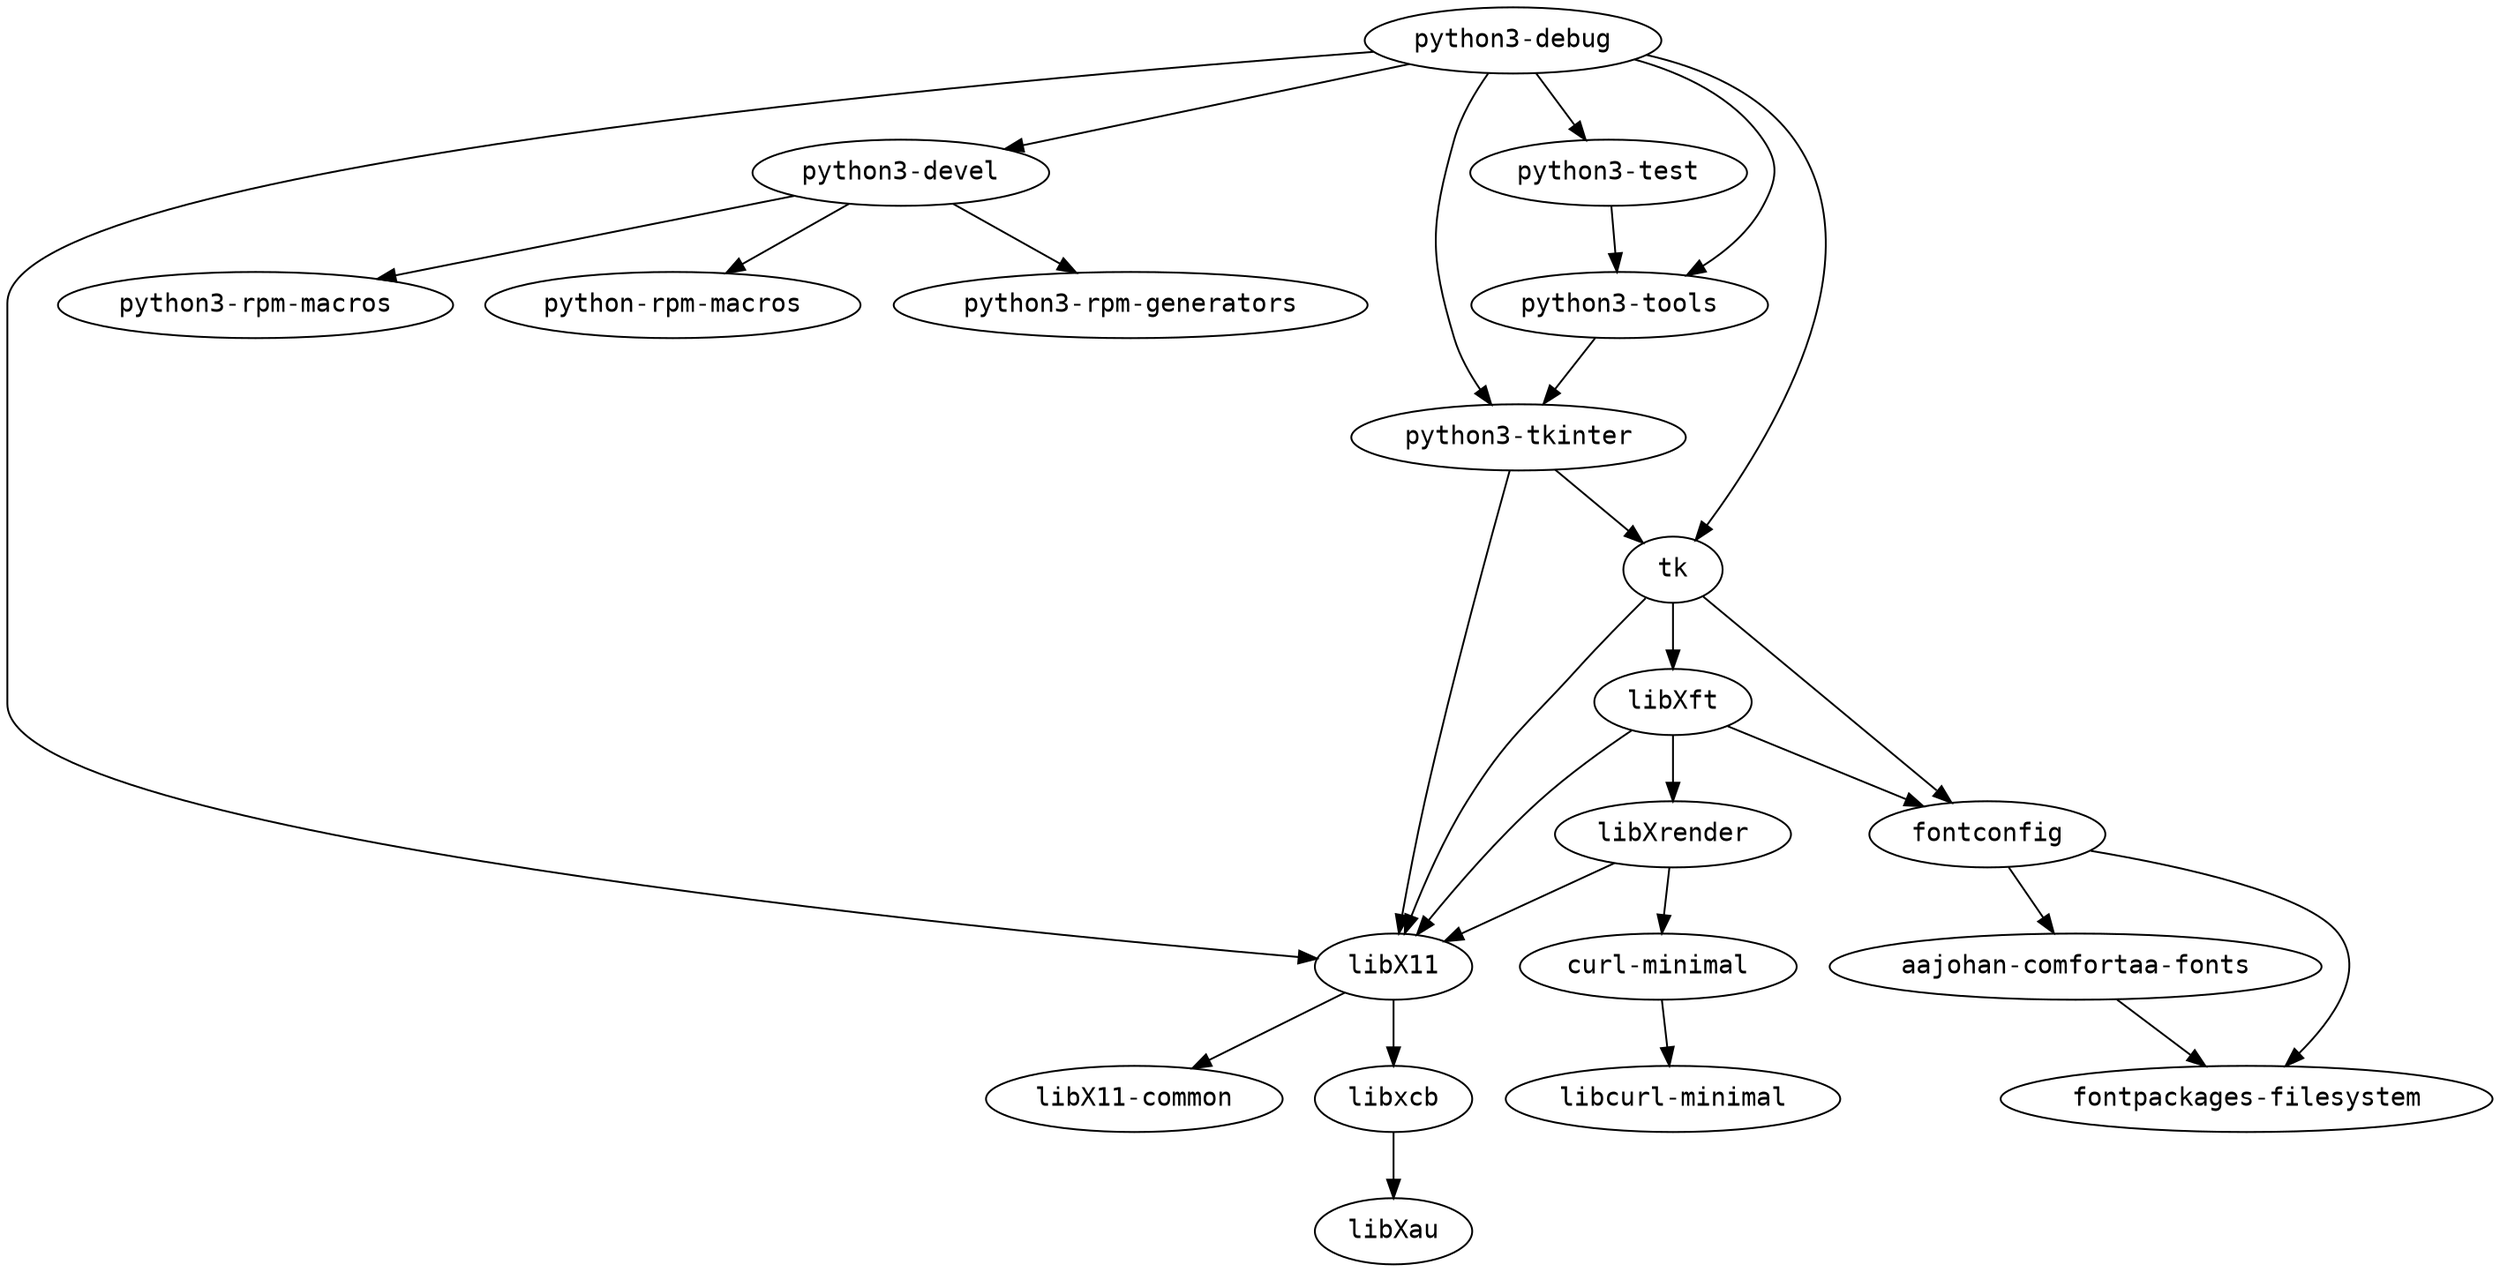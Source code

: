 strict digraph G {
node [fontname=monospace];
  "aajohan-comfortaa-fonts" -> "fontpackages-filesystem";
  "curl-minimal" -> "libcurl-minimal";
  "fontconfig" -> "aajohan-comfortaa-fonts";
  "fontconfig" -> "fontpackages-filesystem";
  "libX11" -> "libX11-common";
  "libX11" -> "libxcb";
  "libxcb" -> "libXau";
  "libXft" -> "fontconfig";
  "libXft" -> "libX11";
  "libXft" -> "libXrender";
  "libXrender" -> "curl-minimal";
  "libXrender" -> "libX11";
  "python3-debug" -> "libX11";
  "python3-debug" -> "python3-devel";
  "python3-debug" -> "python3-test";
  "python3-debug" -> "python3-tkinter";
  "python3-debug" -> "python3-tools";
  "python3-debug" -> "tk";
  "python3-devel" -> "python3-rpm-generators";
  "python3-devel" -> "python3-rpm-macros";
  "python3-devel" -> "python-rpm-macros";
  "python3-test" -> "python3-tools";
  "python3-tkinter" -> "libX11";
  "python3-tkinter" -> "tk";
  "python3-tools" -> "python3-tkinter";
  "tk" -> "fontconfig";
  "tk" -> "libX11";
  "tk" -> "libXft";
}
